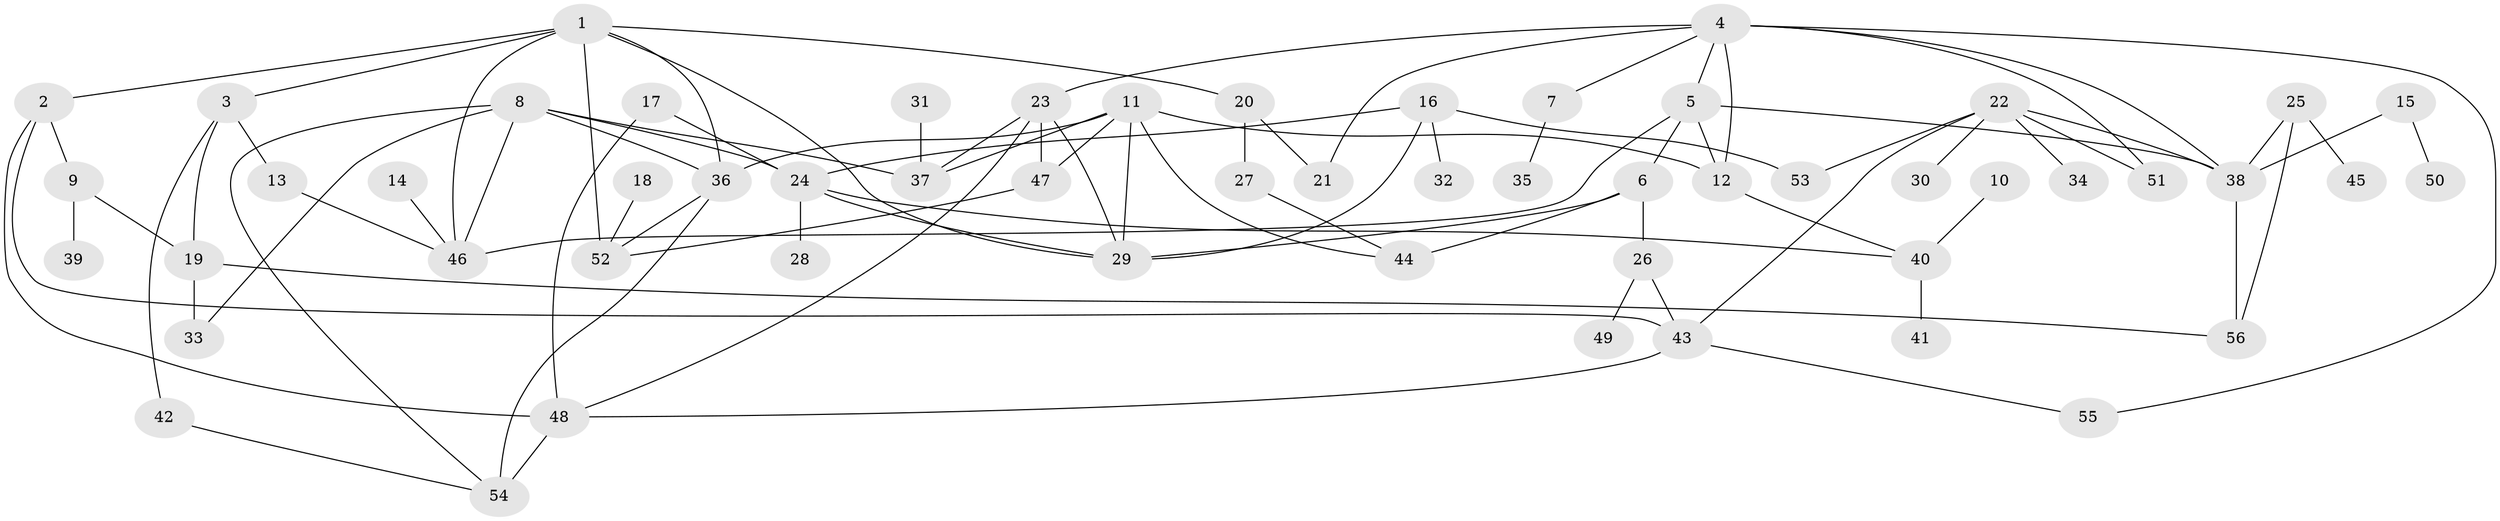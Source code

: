 // original degree distribution, {6: 0.053763440860215055, 7: 0.010752688172043012, 5: 0.06451612903225806, 4: 0.1827956989247312, 3: 0.16129032258064516, 8: 0.010752688172043012, 2: 0.27956989247311825, 1: 0.23655913978494625}
// Generated by graph-tools (version 1.1) at 2025/36/03/04/25 23:36:09]
// undirected, 56 vertices, 89 edges
graph export_dot {
  node [color=gray90,style=filled];
  1;
  2;
  3;
  4;
  5;
  6;
  7;
  8;
  9;
  10;
  11;
  12;
  13;
  14;
  15;
  16;
  17;
  18;
  19;
  20;
  21;
  22;
  23;
  24;
  25;
  26;
  27;
  28;
  29;
  30;
  31;
  32;
  33;
  34;
  35;
  36;
  37;
  38;
  39;
  40;
  41;
  42;
  43;
  44;
  45;
  46;
  47;
  48;
  49;
  50;
  51;
  52;
  53;
  54;
  55;
  56;
  1 -- 2 [weight=1.0];
  1 -- 3 [weight=1.0];
  1 -- 20 [weight=1.0];
  1 -- 29 [weight=1.0];
  1 -- 36 [weight=1.0];
  1 -- 46 [weight=1.0];
  1 -- 52 [weight=1.0];
  2 -- 9 [weight=1.0];
  2 -- 43 [weight=1.0];
  2 -- 48 [weight=1.0];
  3 -- 13 [weight=1.0];
  3 -- 19 [weight=1.0];
  3 -- 42 [weight=1.0];
  4 -- 5 [weight=1.0];
  4 -- 7 [weight=1.0];
  4 -- 12 [weight=1.0];
  4 -- 21 [weight=2.0];
  4 -- 23 [weight=1.0];
  4 -- 38 [weight=1.0];
  4 -- 51 [weight=2.0];
  4 -- 55 [weight=1.0];
  5 -- 6 [weight=1.0];
  5 -- 12 [weight=1.0];
  5 -- 38 [weight=2.0];
  5 -- 46 [weight=1.0];
  6 -- 26 [weight=1.0];
  6 -- 29 [weight=1.0];
  6 -- 44 [weight=2.0];
  7 -- 35 [weight=1.0];
  8 -- 24 [weight=1.0];
  8 -- 33 [weight=1.0];
  8 -- 36 [weight=1.0];
  8 -- 37 [weight=1.0];
  8 -- 46 [weight=1.0];
  8 -- 54 [weight=1.0];
  9 -- 19 [weight=1.0];
  9 -- 39 [weight=1.0];
  10 -- 40 [weight=1.0];
  11 -- 12 [weight=1.0];
  11 -- 29 [weight=1.0];
  11 -- 36 [weight=1.0];
  11 -- 37 [weight=1.0];
  11 -- 44 [weight=1.0];
  11 -- 47 [weight=1.0];
  12 -- 40 [weight=1.0];
  13 -- 46 [weight=1.0];
  14 -- 46 [weight=1.0];
  15 -- 38 [weight=1.0];
  15 -- 50 [weight=1.0];
  16 -- 24 [weight=1.0];
  16 -- 29 [weight=1.0];
  16 -- 32 [weight=1.0];
  16 -- 53 [weight=1.0];
  17 -- 24 [weight=1.0];
  17 -- 48 [weight=1.0];
  18 -- 52 [weight=1.0];
  19 -- 33 [weight=1.0];
  19 -- 56 [weight=1.0];
  20 -- 21 [weight=1.0];
  20 -- 27 [weight=1.0];
  22 -- 30 [weight=1.0];
  22 -- 34 [weight=1.0];
  22 -- 38 [weight=1.0];
  22 -- 43 [weight=1.0];
  22 -- 51 [weight=1.0];
  22 -- 53 [weight=1.0];
  23 -- 29 [weight=1.0];
  23 -- 37 [weight=1.0];
  23 -- 47 [weight=1.0];
  23 -- 48 [weight=1.0];
  24 -- 28 [weight=1.0];
  24 -- 29 [weight=1.0];
  24 -- 40 [weight=1.0];
  25 -- 38 [weight=1.0];
  25 -- 45 [weight=1.0];
  25 -- 56 [weight=1.0];
  26 -- 43 [weight=1.0];
  26 -- 49 [weight=1.0];
  27 -- 44 [weight=1.0];
  31 -- 37 [weight=1.0];
  36 -- 52 [weight=1.0];
  36 -- 54 [weight=1.0];
  38 -- 56 [weight=1.0];
  40 -- 41 [weight=1.0];
  42 -- 54 [weight=1.0];
  43 -- 48 [weight=1.0];
  43 -- 55 [weight=1.0];
  47 -- 52 [weight=1.0];
  48 -- 54 [weight=2.0];
}
